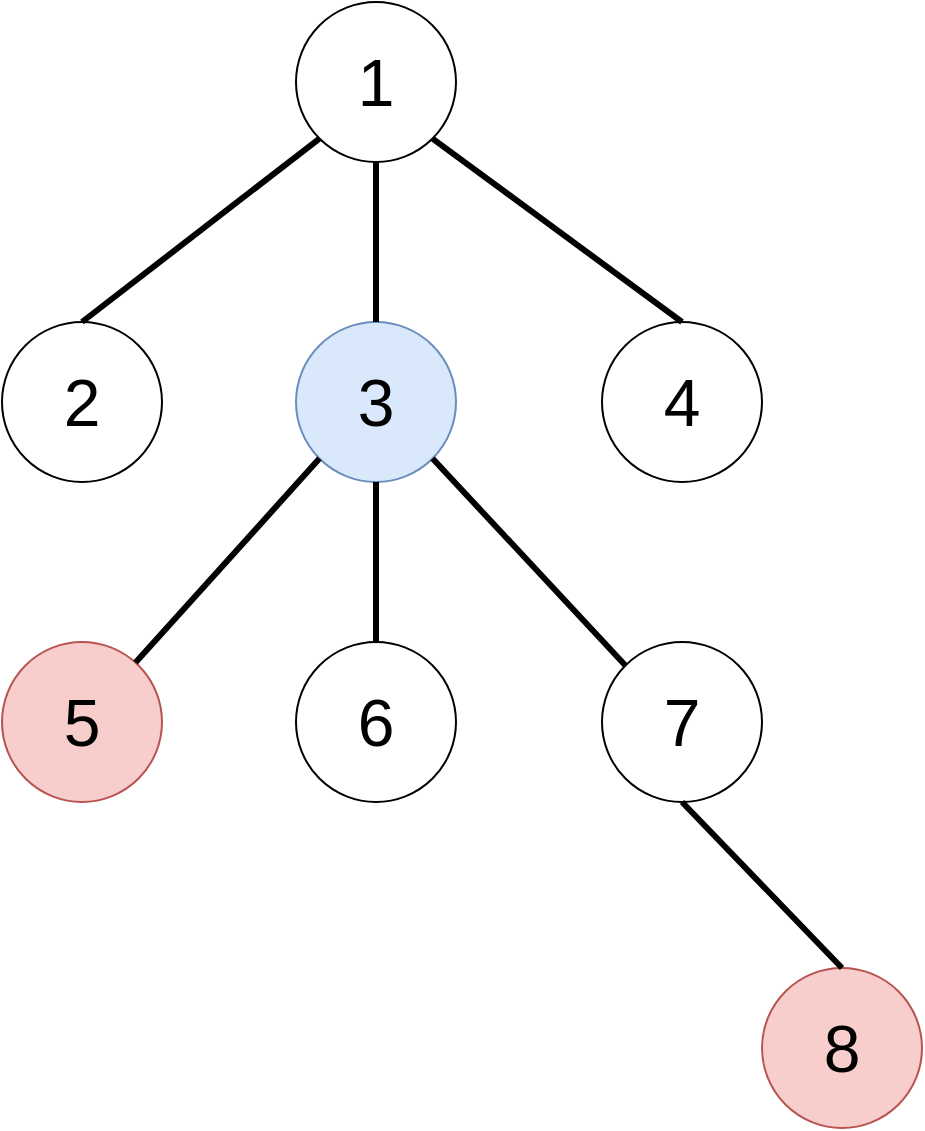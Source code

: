 <mxfile version="12.9.3" type="device"><diagram id="kfxC27ckg6GTPdbHL4H7" name="Page-1"><mxGraphModel dx="1673" dy="967" grid="1" gridSize="10" guides="1" tooltips="1" connect="1" arrows="1" fold="1" page="1" pageScale="1" pageWidth="270" pageHeight="650" math="0" shadow="0"><root><mxCell id="0"/><mxCell id="1" parent="0"/><mxCell id="nHO6qbxQwgqRTOrk53OQ-1" value="&lt;font style=&quot;font-size: 33px&quot;&gt;1&lt;/font&gt;" style="ellipse;whiteSpace=wrap;html=1;aspect=fixed;" vertex="1" parent="1"><mxGeometry x="187" y="40" width="80" height="80" as="geometry"/></mxCell><mxCell id="nHO6qbxQwgqRTOrk53OQ-2" value="&lt;font style=&quot;font-size: 33px&quot;&gt;3&lt;/font&gt;" style="ellipse;whiteSpace=wrap;html=1;aspect=fixed;fillColor=#dae8fc;strokeColor=#6c8ebf;" vertex="1" parent="1"><mxGeometry x="187" y="200" width="80" height="80" as="geometry"/></mxCell><mxCell id="nHO6qbxQwgqRTOrk53OQ-3" value="&lt;font style=&quot;font-size: 33px&quot;&gt;6&lt;/font&gt;" style="ellipse;whiteSpace=wrap;html=1;aspect=fixed;" vertex="1" parent="1"><mxGeometry x="187" y="360" width="80" height="80" as="geometry"/></mxCell><mxCell id="nHO6qbxQwgqRTOrk53OQ-5" value="&lt;font style=&quot;font-size: 33px&quot;&gt;8&lt;/font&gt;" style="ellipse;whiteSpace=wrap;html=1;aspect=fixed;fillColor=#f8cecc;strokeColor=#b85450;" vertex="1" parent="1"><mxGeometry x="420" y="523" width="80" height="80" as="geometry"/></mxCell><mxCell id="nHO6qbxQwgqRTOrk53OQ-6" value="&lt;font style=&quot;font-size: 33px&quot;&gt;2&lt;/font&gt;" style="ellipse;whiteSpace=wrap;html=1;aspect=fixed;" vertex="1" parent="1"><mxGeometry x="40" y="200" width="80" height="80" as="geometry"/></mxCell><mxCell id="nHO6qbxQwgqRTOrk53OQ-7" value="&lt;font style=&quot;font-size: 33px&quot;&gt;4&lt;/font&gt;" style="ellipse;whiteSpace=wrap;html=1;aspect=fixed;" vertex="1" parent="1"><mxGeometry x="340" y="200" width="80" height="80" as="geometry"/></mxCell><mxCell id="nHO6qbxQwgqRTOrk53OQ-8" value="&lt;font style=&quot;font-size: 33px&quot;&gt;5&lt;/font&gt;" style="ellipse;whiteSpace=wrap;html=1;aspect=fixed;direction=south;fillColor=#f8cecc;strokeColor=#b85450;" vertex="1" parent="1"><mxGeometry x="40" y="360" width="80" height="80" as="geometry"/></mxCell><mxCell id="nHO6qbxQwgqRTOrk53OQ-9" value="&lt;font style=&quot;font-size: 33px&quot;&gt;7&lt;/font&gt;" style="ellipse;whiteSpace=wrap;html=1;aspect=fixed;" vertex="1" parent="1"><mxGeometry x="340" y="360" width="80" height="80" as="geometry"/></mxCell><mxCell id="nHO6qbxQwgqRTOrk53OQ-14" value="" style="endArrow=none;html=1;entryX=0;entryY=1;entryDx=0;entryDy=0;strokeWidth=3;exitX=0.5;exitY=0;exitDx=0;exitDy=0;" edge="1" parent="1" source="nHO6qbxQwgqRTOrk53OQ-6" target="nHO6qbxQwgqRTOrk53OQ-1"><mxGeometry width="50" height="50" relative="1" as="geometry"><mxPoint x="130" y="210" as="sourcePoint"/><mxPoint x="180" y="160" as="targetPoint"/></mxGeometry></mxCell><mxCell id="nHO6qbxQwgqRTOrk53OQ-15" value="" style="endArrow=none;html=1;entryX=0.5;entryY=1;entryDx=0;entryDy=0;exitX=0.5;exitY=0;exitDx=0;exitDy=0;strokeWidth=3;" edge="1" parent="1" source="nHO6qbxQwgqRTOrk53OQ-2" target="nHO6qbxQwgqRTOrk53OQ-1"><mxGeometry width="50" height="50" relative="1" as="geometry"><mxPoint x="90" y="210" as="sourcePoint"/><mxPoint x="208.716" y="118.284" as="targetPoint"/></mxGeometry></mxCell><mxCell id="nHO6qbxQwgqRTOrk53OQ-16" value="" style="endArrow=none;html=1;entryX=1;entryY=1;entryDx=0;entryDy=0;strokeWidth=3;exitX=0.5;exitY=0;exitDx=0;exitDy=0;" edge="1" parent="1" source="nHO6qbxQwgqRTOrk53OQ-7" target="nHO6qbxQwgqRTOrk53OQ-1"><mxGeometry width="50" height="50" relative="1" as="geometry"><mxPoint x="340" y="211" as="sourcePoint"/><mxPoint x="218.716" y="128.284" as="targetPoint"/></mxGeometry></mxCell><mxCell id="nHO6qbxQwgqRTOrk53OQ-17" value="" style="endArrow=none;html=1;entryX=0;entryY=1;entryDx=0;entryDy=0;strokeWidth=3;" edge="1" parent="1" source="nHO6qbxQwgqRTOrk53OQ-8" target="nHO6qbxQwgqRTOrk53OQ-2"><mxGeometry width="50" height="50" relative="1" as="geometry"><mxPoint x="110" y="230" as="sourcePoint"/><mxPoint x="228.716" y="138.284" as="targetPoint"/></mxGeometry></mxCell><mxCell id="nHO6qbxQwgqRTOrk53OQ-18" value="" style="endArrow=none;html=1;entryX=0.5;entryY=1;entryDx=0;entryDy=0;exitX=0.5;exitY=0;exitDx=0;exitDy=0;strokeWidth=3;" edge="1" parent="1" source="nHO6qbxQwgqRTOrk53OQ-3" target="nHO6qbxQwgqRTOrk53OQ-2"><mxGeometry width="50" height="50" relative="1" as="geometry"><mxPoint x="120" y="240" as="sourcePoint"/><mxPoint x="238.716" y="148.284" as="targetPoint"/></mxGeometry></mxCell><mxCell id="nHO6qbxQwgqRTOrk53OQ-19" value="" style="endArrow=none;html=1;entryX=1;entryY=1;entryDx=0;entryDy=0;exitX=0;exitY=0;exitDx=0;exitDy=0;strokeWidth=3;" edge="1" parent="1" source="nHO6qbxQwgqRTOrk53OQ-9" target="nHO6qbxQwgqRTOrk53OQ-2"><mxGeometry width="50" height="50" relative="1" as="geometry"><mxPoint x="130" y="250" as="sourcePoint"/><mxPoint x="248.716" y="158.284" as="targetPoint"/></mxGeometry></mxCell><mxCell id="nHO6qbxQwgqRTOrk53OQ-20" value="" style="endArrow=none;html=1;entryX=0.5;entryY=1;entryDx=0;entryDy=0;exitX=0.5;exitY=0;exitDx=0;exitDy=0;strokeWidth=3;" edge="1" parent="1" source="nHO6qbxQwgqRTOrk53OQ-5" target="nHO6qbxQwgqRTOrk53OQ-9"><mxGeometry width="50" height="50" relative="1" as="geometry"><mxPoint x="140" y="260" as="sourcePoint"/><mxPoint x="258.716" y="168.284" as="targetPoint"/></mxGeometry></mxCell></root></mxGraphModel></diagram></mxfile>